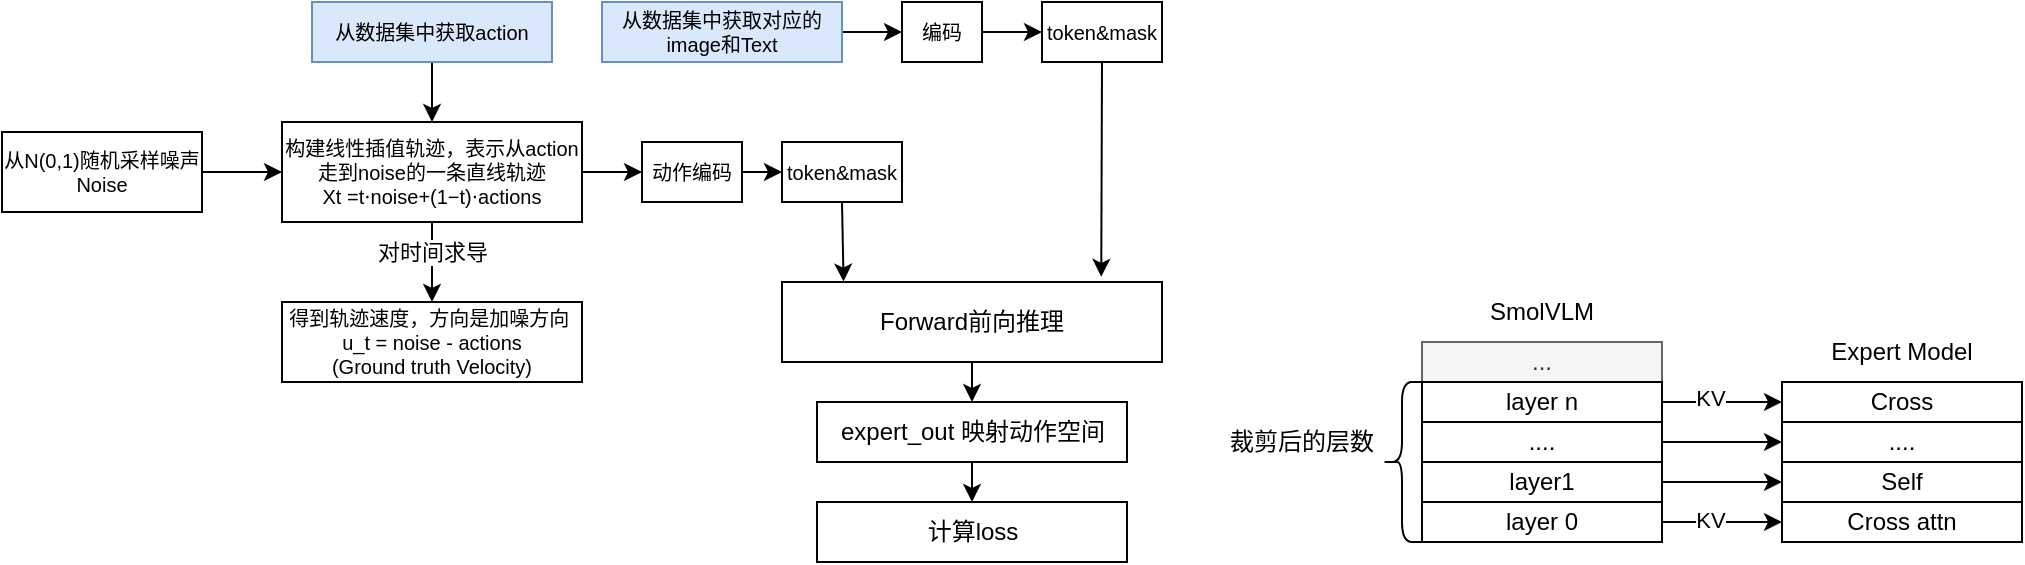 <mxfile version="28.1.0">
  <diagram name="第 1 页" id="QBfmjMHsHBRAcdPXaFrD">
    <mxGraphModel dx="485" dy="281" grid="1" gridSize="10" guides="1" tooltips="1" connect="1" arrows="1" fold="1" page="1" pageScale="1" pageWidth="827" pageHeight="1169" math="0" shadow="0">
      <root>
        <mxCell id="0" />
        <mxCell id="1" parent="0" />
        <mxCell id="l6EJtao8Zm6sJSQqBp27-3" value="" style="edgeStyle=orthogonalEdgeStyle;rounded=0;orthogonalLoop=1;jettySize=auto;html=1;fontSize=10;curved=1;" edge="1" parent="1" source="l6EJtao8Zm6sJSQqBp27-1" target="l6EJtao8Zm6sJSQqBp27-2">
          <mxGeometry relative="1" as="geometry" />
        </mxCell>
        <mxCell id="l6EJtao8Zm6sJSQqBp27-1" value="从N(0,1)随机采样噪声&lt;div&gt;Noise&lt;/div&gt;" style="rounded=0;whiteSpace=wrap;html=1;fontSize=10;" vertex="1" parent="1">
          <mxGeometry x="100" y="135" width="100" height="40" as="geometry" />
        </mxCell>
        <mxCell id="l6EJtao8Zm6sJSQqBp27-7" value="" style="edgeStyle=orthogonalEdgeStyle;curved=1;rounded=0;orthogonalLoop=1;jettySize=auto;html=1;" edge="1" parent="1" source="l6EJtao8Zm6sJSQqBp27-2" target="l6EJtao8Zm6sJSQqBp27-6">
          <mxGeometry relative="1" as="geometry" />
        </mxCell>
        <mxCell id="l6EJtao8Zm6sJSQqBp27-8" value="对时间求导" style="edgeLabel;html=1;align=center;verticalAlign=middle;resizable=0;points=[];" vertex="1" connectable="0" parent="l6EJtao8Zm6sJSQqBp27-7">
          <mxGeometry x="-0.26" y="-1" relative="1" as="geometry">
            <mxPoint x="1" as="offset" />
          </mxGeometry>
        </mxCell>
        <mxCell id="l6EJtao8Zm6sJSQqBp27-13" value="" style="edgeStyle=orthogonalEdgeStyle;curved=1;rounded=0;orthogonalLoop=1;jettySize=auto;html=1;" edge="1" parent="1" source="l6EJtao8Zm6sJSQqBp27-2" target="l6EJtao8Zm6sJSQqBp27-12">
          <mxGeometry relative="1" as="geometry" />
        </mxCell>
        <mxCell id="l6EJtao8Zm6sJSQqBp27-2" value="&lt;div&gt;&lt;div&gt;&lt;span style=&quot;background-color: transparent; color: light-dark(rgb(0, 0, 0), rgb(255, 255, 255));&quot;&gt;构建线性插值轨迹，表示从action走到noise的一条直线轨迹&lt;br&gt;Xt&amp;nbsp;&lt;/span&gt;&lt;span style=&quot;background-color: transparent; color: light-dark(rgb(0, 0, 0), rgb(255, 255, 255));&quot;&gt;=t⋅noise+(1−t)⋅actions&lt;/span&gt;&lt;/div&gt;&lt;/div&gt;" style="rounded=0;whiteSpace=wrap;html=1;fontSize=10;" vertex="1" parent="1">
          <mxGeometry x="240" y="130" width="150" height="50" as="geometry" />
        </mxCell>
        <mxCell id="l6EJtao8Zm6sJSQqBp27-5" style="edgeStyle=orthogonalEdgeStyle;rounded=0;orthogonalLoop=1;jettySize=auto;html=1;exitX=0.5;exitY=1;exitDx=0;exitDy=0;entryX=0.5;entryY=0;entryDx=0;entryDy=0;fontSize=10;curved=1;" edge="1" parent="1" source="l6EJtao8Zm6sJSQqBp27-4" target="l6EJtao8Zm6sJSQqBp27-2">
          <mxGeometry relative="1" as="geometry" />
        </mxCell>
        <mxCell id="l6EJtao8Zm6sJSQqBp27-4" value="从数据集中获取action" style="rounded=0;whiteSpace=wrap;html=1;fontSize=10;fillColor=#dae8fc;strokeColor=#6c8ebf;" vertex="1" parent="1">
          <mxGeometry x="255" y="70" width="120" height="30" as="geometry" />
        </mxCell>
        <mxCell id="l6EJtao8Zm6sJSQqBp27-6" value="得到轨迹速度，方向是加噪方向&amp;nbsp;&lt;div&gt;u_t = noise - actions&lt;br&gt;(Ground truth Velocity)&lt;/div&gt;" style="rounded=0;whiteSpace=wrap;html=1;fontSize=10;" vertex="1" parent="1">
          <mxGeometry x="240" y="220" width="150" height="40" as="geometry" />
        </mxCell>
        <mxCell id="l6EJtao8Zm6sJSQqBp27-11" value="" style="edgeStyle=orthogonalEdgeStyle;curved=1;rounded=0;orthogonalLoop=1;jettySize=auto;html=1;" edge="1" parent="1" source="l6EJtao8Zm6sJSQqBp27-9" target="l6EJtao8Zm6sJSQqBp27-10">
          <mxGeometry relative="1" as="geometry" />
        </mxCell>
        <mxCell id="l6EJtao8Zm6sJSQqBp27-9" value="从数据集中获取对应的image和Text" style="rounded=0;whiteSpace=wrap;html=1;fontSize=10;fillColor=#dae8fc;strokeColor=#6c8ebf;" vertex="1" parent="1">
          <mxGeometry x="400" y="70" width="120" height="30" as="geometry" />
        </mxCell>
        <mxCell id="l6EJtao8Zm6sJSQqBp27-15" value="" style="edgeStyle=orthogonalEdgeStyle;curved=1;rounded=0;orthogonalLoop=1;jettySize=auto;html=1;" edge="1" parent="1" source="l6EJtao8Zm6sJSQqBp27-10" target="l6EJtao8Zm6sJSQqBp27-14">
          <mxGeometry relative="1" as="geometry" />
        </mxCell>
        <mxCell id="l6EJtao8Zm6sJSQqBp27-10" value="编码" style="rounded=0;whiteSpace=wrap;html=1;fontSize=10;" vertex="1" parent="1">
          <mxGeometry x="550" y="70" width="40" height="30" as="geometry" />
        </mxCell>
        <mxCell id="l6EJtao8Zm6sJSQqBp27-17" style="edgeStyle=orthogonalEdgeStyle;curved=1;rounded=0;orthogonalLoop=1;jettySize=auto;html=1;exitX=1;exitY=0.5;exitDx=0;exitDy=0;entryX=0;entryY=0.5;entryDx=0;entryDy=0;" edge="1" parent="1" source="l6EJtao8Zm6sJSQqBp27-12" target="l6EJtao8Zm6sJSQqBp27-16">
          <mxGeometry relative="1" as="geometry" />
        </mxCell>
        <mxCell id="l6EJtao8Zm6sJSQqBp27-12" value="动作编码" style="rounded=0;whiteSpace=wrap;html=1;fontSize=10;" vertex="1" parent="1">
          <mxGeometry x="420" y="140" width="50" height="30" as="geometry" />
        </mxCell>
        <mxCell id="l6EJtao8Zm6sJSQqBp27-14" value="token&amp;amp;mask" style="rounded=0;whiteSpace=wrap;html=1;fontSize=10;" vertex="1" parent="1">
          <mxGeometry x="620" y="70" width="60" height="30" as="geometry" />
        </mxCell>
        <mxCell id="l6EJtao8Zm6sJSQqBp27-16" value="token&amp;amp;mask" style="rounded=0;whiteSpace=wrap;html=1;fontSize=10;" vertex="1" parent="1">
          <mxGeometry x="490" y="140" width="60" height="30" as="geometry" />
        </mxCell>
        <mxCell id="l6EJtao8Zm6sJSQqBp27-22" value="" style="edgeStyle=orthogonalEdgeStyle;curved=1;rounded=0;orthogonalLoop=1;jettySize=auto;html=1;" edge="1" parent="1" source="l6EJtao8Zm6sJSQqBp27-18" target="l6EJtao8Zm6sJSQqBp27-21">
          <mxGeometry relative="1" as="geometry" />
        </mxCell>
        <mxCell id="l6EJtao8Zm6sJSQqBp27-18" value="Forward前向推理" style="rounded=0;whiteSpace=wrap;html=1;" vertex="1" parent="1">
          <mxGeometry x="490" y="210" width="190" height="40" as="geometry" />
        </mxCell>
        <mxCell id="l6EJtao8Zm6sJSQqBp27-19" style="edgeStyle=orthogonalEdgeStyle;curved=1;rounded=0;orthogonalLoop=1;jettySize=auto;html=1;exitX=0.5;exitY=1;exitDx=0;exitDy=0;entryX=0.162;entryY=-0.005;entryDx=0;entryDy=0;entryPerimeter=0;" edge="1" parent="1" source="l6EJtao8Zm6sJSQqBp27-16" target="l6EJtao8Zm6sJSQqBp27-18">
          <mxGeometry relative="1" as="geometry" />
        </mxCell>
        <mxCell id="l6EJtao8Zm6sJSQqBp27-20" style="edgeStyle=orthogonalEdgeStyle;curved=1;rounded=0;orthogonalLoop=1;jettySize=auto;html=1;exitX=0.5;exitY=1;exitDx=0;exitDy=0;entryX=0.84;entryY=-0.065;entryDx=0;entryDy=0;entryPerimeter=0;" edge="1" parent="1" source="l6EJtao8Zm6sJSQqBp27-14" target="l6EJtao8Zm6sJSQqBp27-18">
          <mxGeometry relative="1" as="geometry" />
        </mxCell>
        <mxCell id="l6EJtao8Zm6sJSQqBp27-24" value="" style="edgeStyle=orthogonalEdgeStyle;curved=1;rounded=0;orthogonalLoop=1;jettySize=auto;html=1;" edge="1" parent="1" source="l6EJtao8Zm6sJSQqBp27-21" target="l6EJtao8Zm6sJSQqBp27-23">
          <mxGeometry relative="1" as="geometry" />
        </mxCell>
        <mxCell id="l6EJtao8Zm6sJSQqBp27-21" value="expert_out 映射动作空间" style="whiteSpace=wrap;html=1;rounded=0;" vertex="1" parent="1">
          <mxGeometry x="507.5" y="270" width="155" height="30" as="geometry" />
        </mxCell>
        <mxCell id="l6EJtao8Zm6sJSQqBp27-23" value="计算loss" style="whiteSpace=wrap;html=1;rounded=0;" vertex="1" parent="1">
          <mxGeometry x="507.5" y="320" width="155" height="30" as="geometry" />
        </mxCell>
        <mxCell id="l6EJtao8Zm6sJSQqBp27-25" value="..." style="rounded=0;whiteSpace=wrap;html=1;fillColor=#f5f5f5;fontColor=#333333;strokeColor=#666666;" vertex="1" parent="1">
          <mxGeometry x="810" y="240" width="120" height="20" as="geometry" />
        </mxCell>
        <mxCell id="l6EJtao8Zm6sJSQqBp27-42" style="edgeStyle=orthogonalEdgeStyle;curved=1;rounded=0;orthogonalLoop=1;jettySize=auto;html=1;exitX=1;exitY=0.5;exitDx=0;exitDy=0;entryX=0;entryY=0.5;entryDx=0;entryDy=0;" edge="1" parent="1" source="l6EJtao8Zm6sJSQqBp27-26" target="l6EJtao8Zm6sJSQqBp27-34">
          <mxGeometry relative="1" as="geometry" />
        </mxCell>
        <mxCell id="l6EJtao8Zm6sJSQqBp27-43" value="KV" style="edgeLabel;html=1;align=center;verticalAlign=middle;resizable=0;points=[];" vertex="1" connectable="0" parent="l6EJtao8Zm6sJSQqBp27-42">
          <mxGeometry x="-0.206" y="2" relative="1" as="geometry">
            <mxPoint as="offset" />
          </mxGeometry>
        </mxCell>
        <mxCell id="l6EJtao8Zm6sJSQqBp27-26" value="layer n" style="rounded=0;whiteSpace=wrap;html=1;" vertex="1" parent="1">
          <mxGeometry x="810" y="260" width="120" height="20" as="geometry" />
        </mxCell>
        <mxCell id="l6EJtao8Zm6sJSQqBp27-41" style="edgeStyle=orthogonalEdgeStyle;curved=1;rounded=0;orthogonalLoop=1;jettySize=auto;html=1;exitX=1;exitY=0.5;exitDx=0;exitDy=0;entryX=0;entryY=0.5;entryDx=0;entryDy=0;" edge="1" parent="1" source="l6EJtao8Zm6sJSQqBp27-27" target="l6EJtao8Zm6sJSQqBp27-35">
          <mxGeometry relative="1" as="geometry" />
        </mxCell>
        <mxCell id="l6EJtao8Zm6sJSQqBp27-27" value="...." style="rounded=0;whiteSpace=wrap;html=1;" vertex="1" parent="1">
          <mxGeometry x="810" y="280" width="120" height="20" as="geometry" />
        </mxCell>
        <mxCell id="l6EJtao8Zm6sJSQqBp27-40" style="edgeStyle=orthogonalEdgeStyle;curved=1;rounded=0;orthogonalLoop=1;jettySize=auto;html=1;exitX=1;exitY=0.5;exitDx=0;exitDy=0;entryX=0;entryY=0.5;entryDx=0;entryDy=0;" edge="1" parent="1" source="l6EJtao8Zm6sJSQqBp27-28" target="l6EJtao8Zm6sJSQqBp27-36">
          <mxGeometry relative="1" as="geometry" />
        </mxCell>
        <mxCell id="l6EJtao8Zm6sJSQqBp27-28" value="layer1" style="rounded=0;whiteSpace=wrap;html=1;" vertex="1" parent="1">
          <mxGeometry x="810" y="300" width="120" height="20" as="geometry" />
        </mxCell>
        <mxCell id="l6EJtao8Zm6sJSQqBp27-39" style="edgeStyle=orthogonalEdgeStyle;curved=1;rounded=0;orthogonalLoop=1;jettySize=auto;html=1;exitX=1;exitY=0.5;exitDx=0;exitDy=0;entryX=0;entryY=0.5;entryDx=0;entryDy=0;" edge="1" parent="1" source="l6EJtao8Zm6sJSQqBp27-29" target="l6EJtao8Zm6sJSQqBp27-37">
          <mxGeometry relative="1" as="geometry" />
        </mxCell>
        <mxCell id="l6EJtao8Zm6sJSQqBp27-45" value="KV" style="edgeLabel;html=1;align=center;verticalAlign=middle;resizable=0;points=[];" vertex="1" connectable="0" parent="l6EJtao8Zm6sJSQqBp27-39">
          <mxGeometry x="-0.206" y="1" relative="1" as="geometry">
            <mxPoint as="offset" />
          </mxGeometry>
        </mxCell>
        <mxCell id="l6EJtao8Zm6sJSQqBp27-29" value="layer 0" style="rounded=0;whiteSpace=wrap;html=1;" vertex="1" parent="1">
          <mxGeometry x="810" y="320" width="120" height="20" as="geometry" />
        </mxCell>
        <mxCell id="l6EJtao8Zm6sJSQqBp27-30" value="SmolVLM" style="text;strokeColor=none;align=center;fillColor=none;html=1;verticalAlign=middle;whiteSpace=wrap;rounded=0;" vertex="1" parent="1">
          <mxGeometry x="840" y="210" width="60" height="30" as="geometry" />
        </mxCell>
        <mxCell id="l6EJtao8Zm6sJSQqBp27-31" value="" style="shape=curlyBracket;whiteSpace=wrap;html=1;rounded=1;labelPosition=left;verticalLabelPosition=middle;align=right;verticalAlign=middle;" vertex="1" parent="1">
          <mxGeometry x="790" y="260" width="20" height="80" as="geometry" />
        </mxCell>
        <mxCell id="l6EJtao8Zm6sJSQqBp27-32" value="裁剪后的层数" style="text;strokeColor=none;align=center;fillColor=none;html=1;verticalAlign=middle;whiteSpace=wrap;rounded=0;" vertex="1" parent="1">
          <mxGeometry x="710" y="275" width="80" height="30" as="geometry" />
        </mxCell>
        <mxCell id="l6EJtao8Zm6sJSQqBp27-34" value="Cross" style="rounded=0;whiteSpace=wrap;html=1;" vertex="1" parent="1">
          <mxGeometry x="990" y="260" width="120" height="20" as="geometry" />
        </mxCell>
        <mxCell id="l6EJtao8Zm6sJSQqBp27-35" value="...." style="rounded=0;whiteSpace=wrap;html=1;" vertex="1" parent="1">
          <mxGeometry x="990" y="280" width="120" height="20" as="geometry" />
        </mxCell>
        <mxCell id="l6EJtao8Zm6sJSQqBp27-36" value="Self" style="rounded=0;whiteSpace=wrap;html=1;" vertex="1" parent="1">
          <mxGeometry x="990" y="300" width="120" height="20" as="geometry" />
        </mxCell>
        <mxCell id="l6EJtao8Zm6sJSQqBp27-37" value="Cross attn" style="rounded=0;whiteSpace=wrap;html=1;" vertex="1" parent="1">
          <mxGeometry x="990" y="320" width="120" height="20" as="geometry" />
        </mxCell>
        <mxCell id="l6EJtao8Zm6sJSQqBp27-38" value="Expert Model" style="text;strokeColor=none;align=center;fillColor=none;html=1;verticalAlign=middle;whiteSpace=wrap;rounded=0;" vertex="1" parent="1">
          <mxGeometry x="1010" y="230" width="80" height="30" as="geometry" />
        </mxCell>
      </root>
    </mxGraphModel>
  </diagram>
</mxfile>
